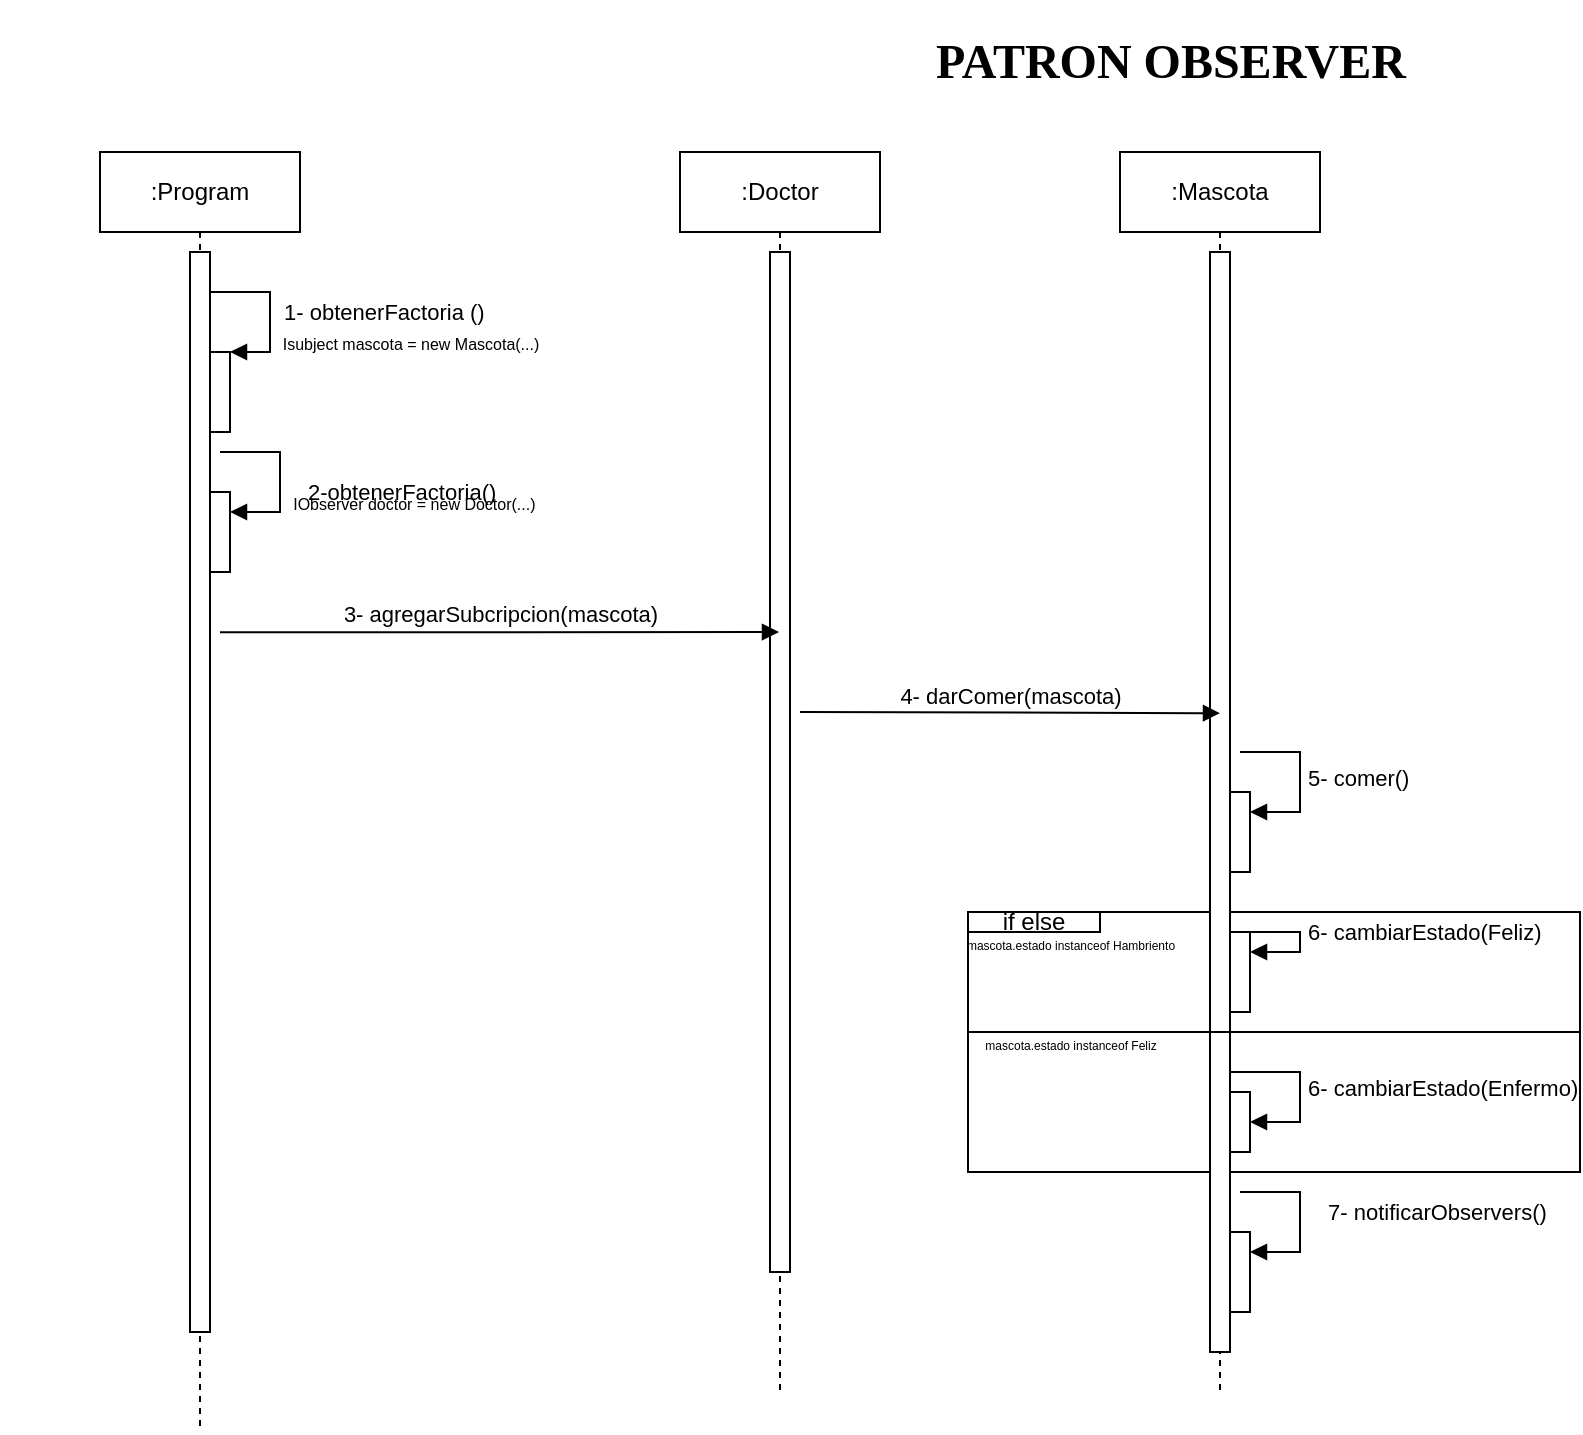 <mxfile version="21.5.0" type="device">
  <diagram name="Página-1" id="ezZ7lonAJ3D66pZzAbyr">
    <mxGraphModel dx="2345" dy="636" grid="1" gridSize="10" guides="1" tooltips="1" connect="1" arrows="1" fold="1" page="1" pageScale="1" pageWidth="827" pageHeight="1169" math="0" shadow="0">
      <root>
        <mxCell id="0" />
        <mxCell id="1" parent="0" />
        <mxCell id="49Bza8QTBs6I_1MEV2yu-22" value="" style="html=1;whiteSpace=wrap;" vertex="1" parent="1">
          <mxGeometry x="304" y="460" width="306" height="130" as="geometry" />
        </mxCell>
        <mxCell id="49Bza8QTBs6I_1MEV2yu-2" value="&lt;h1&gt;&lt;font style=&quot;font-size: 24px;&quot; face=&quot;Comic Sans MS&quot;&gt;PATRON OBSERVER&lt;/font&gt;&lt;/h1&gt;" style="text;html=1;strokeColor=none;fillColor=none;align=center;verticalAlign=middle;whiteSpace=wrap;rounded=0;" vertex="1" parent="1">
          <mxGeometry x="250" y="20" width="311" height="30" as="geometry" />
        </mxCell>
        <mxCell id="49Bza8QTBs6I_1MEV2yu-3" value=":Program" style="shape=umlLifeline;perimeter=lifelinePerimeter;whiteSpace=wrap;html=1;container=1;dropTarget=0;collapsible=0;recursiveResize=0;outlineConnect=0;portConstraint=eastwest;newEdgeStyle={&quot;edgeStyle&quot;:&quot;elbowEdgeStyle&quot;,&quot;elbow&quot;:&quot;vertical&quot;,&quot;curved&quot;:0,&quot;rounded&quot;:0};" vertex="1" parent="1">
          <mxGeometry x="-130" y="80" width="100" height="640" as="geometry" />
        </mxCell>
        <mxCell id="49Bza8QTBs6I_1MEV2yu-5" value="" style="html=1;points=[];perimeter=orthogonalPerimeter;outlineConnect=0;targetShapes=umlLifeline;portConstraint=eastwest;newEdgeStyle={&quot;edgeStyle&quot;:&quot;elbowEdgeStyle&quot;,&quot;elbow&quot;:&quot;vertical&quot;,&quot;curved&quot;:0,&quot;rounded&quot;:0};" vertex="1" parent="49Bza8QTBs6I_1MEV2yu-3">
          <mxGeometry x="45" y="50" width="10" height="540" as="geometry" />
        </mxCell>
        <mxCell id="49Bza8QTBs6I_1MEV2yu-6" value="" style="html=1;points=[];perimeter=orthogonalPerimeter;outlineConnect=0;targetShapes=umlLifeline;portConstraint=eastwest;newEdgeStyle={&quot;edgeStyle&quot;:&quot;elbowEdgeStyle&quot;,&quot;elbow&quot;:&quot;vertical&quot;,&quot;curved&quot;:0,&quot;rounded&quot;:0};" vertex="1" parent="49Bza8QTBs6I_1MEV2yu-3">
          <mxGeometry x="55" y="170" width="10" height="40" as="geometry" />
        </mxCell>
        <mxCell id="49Bza8QTBs6I_1MEV2yu-7" value="2-obtenerFactoria()" style="html=1;align=left;spacingLeft=2;endArrow=block;rounded=0;edgeStyle=orthogonalEdgeStyle;curved=0;rounded=0;" edge="1" target="49Bza8QTBs6I_1MEV2yu-6" parent="49Bza8QTBs6I_1MEV2yu-3">
          <mxGeometry x="0.176" y="10" relative="1" as="geometry">
            <mxPoint x="60" y="150" as="sourcePoint" />
            <Array as="points">
              <mxPoint x="90" y="180" />
            </Array>
            <mxPoint as="offset" />
          </mxGeometry>
        </mxCell>
        <mxCell id="49Bza8QTBs6I_1MEV2yu-9" value="" style="html=1;points=[];perimeter=orthogonalPerimeter;outlineConnect=0;targetShapes=umlLifeline;portConstraint=eastwest;newEdgeStyle={&quot;edgeStyle&quot;:&quot;elbowEdgeStyle&quot;,&quot;elbow&quot;:&quot;vertical&quot;,&quot;curved&quot;:0,&quot;rounded&quot;:0};" vertex="1" parent="49Bza8QTBs6I_1MEV2yu-3">
          <mxGeometry x="55" y="100" width="10" height="40" as="geometry" />
        </mxCell>
        <mxCell id="49Bza8QTBs6I_1MEV2yu-10" value="&amp;nbsp;1- obtenerFactoria ()" style="html=1;align=left;spacingLeft=2;endArrow=block;rounded=0;edgeStyle=orthogonalEdgeStyle;curved=0;rounded=0;" edge="1" target="49Bza8QTBs6I_1MEV2yu-9" parent="49Bza8QTBs6I_1MEV2yu-3">
          <mxGeometry relative="1" as="geometry">
            <mxPoint x="55" y="70" as="sourcePoint" />
            <Array as="points">
              <mxPoint x="85" y="100" />
            </Array>
            <mxPoint as="offset" />
          </mxGeometry>
        </mxCell>
        <mxCell id="49Bza8QTBs6I_1MEV2yu-4" value=":Doctor" style="shape=umlLifeline;perimeter=lifelinePerimeter;whiteSpace=wrap;html=1;container=1;dropTarget=0;collapsible=0;recursiveResize=0;outlineConnect=0;portConstraint=eastwest;newEdgeStyle={&quot;edgeStyle&quot;:&quot;elbowEdgeStyle&quot;,&quot;elbow&quot;:&quot;vertical&quot;,&quot;curved&quot;:0,&quot;rounded&quot;:0};" vertex="1" parent="1">
          <mxGeometry x="160" y="80" width="100" height="620" as="geometry" />
        </mxCell>
        <mxCell id="49Bza8QTBs6I_1MEV2yu-12" value="" style="html=1;points=[];perimeter=orthogonalPerimeter;outlineConnect=0;targetShapes=umlLifeline;portConstraint=eastwest;newEdgeStyle={&quot;edgeStyle&quot;:&quot;elbowEdgeStyle&quot;,&quot;elbow&quot;:&quot;vertical&quot;,&quot;curved&quot;:0,&quot;rounded&quot;:0};" vertex="1" parent="49Bza8QTBs6I_1MEV2yu-4">
          <mxGeometry x="45" y="50" width="10" height="510" as="geometry" />
        </mxCell>
        <mxCell id="49Bza8QTBs6I_1MEV2yu-8" value="&amp;nbsp; &amp;nbsp; &lt;span style=&quot;white-space: pre;&quot;&gt;&#x9;&lt;/span&gt;&lt;span style=&quot;white-space: pre;&quot;&gt;&#x9;&lt;/span&gt;&lt;span style=&quot;white-space: pre;&quot;&gt;&#x9;&lt;/span&gt;&lt;span style=&quot;white-space: pre;&quot;&gt;&#x9;&lt;/span&gt;&lt;span style=&quot;white-space: pre;&quot;&gt;&#x9;&lt;/span&gt;&lt;font style=&quot;font-size: 8px;&quot;&gt;IObserver doctor = new Doctor(...)&lt;/font&gt;" style="text;html=1;align=center;verticalAlign=middle;resizable=0;points=[];autosize=1;strokeColor=none;fillColor=none;" vertex="1" parent="1">
          <mxGeometry x="-180" y="240" width="280" height="30" as="geometry" />
        </mxCell>
        <mxCell id="49Bza8QTBs6I_1MEV2yu-11" value="&lt;font style=&quot;font-size: 8px;&quot;&gt;Isubject mascota = new Mascota(...)&lt;/font&gt;" style="text;html=1;align=center;verticalAlign=middle;resizable=0;points=[];autosize=1;strokeColor=none;fillColor=none;" vertex="1" parent="1">
          <mxGeometry x="-50" y="160" width="150" height="30" as="geometry" />
        </mxCell>
        <mxCell id="49Bza8QTBs6I_1MEV2yu-13" value="3- agregarSubcripcion(mascota)" style="html=1;verticalAlign=bottom;endArrow=block;edgeStyle=elbowEdgeStyle;elbow=vertical;curved=0;rounded=0;" edge="1" parent="1" target="49Bza8QTBs6I_1MEV2yu-4">
          <mxGeometry width="80" relative="1" as="geometry">
            <mxPoint x="-70" y="320.17" as="sourcePoint" />
            <mxPoint x="10" y="320.17" as="targetPoint" />
          </mxGeometry>
        </mxCell>
        <mxCell id="49Bza8QTBs6I_1MEV2yu-14" value=":Mascota" style="shape=umlLifeline;perimeter=lifelinePerimeter;whiteSpace=wrap;html=1;container=1;dropTarget=0;collapsible=0;recursiveResize=0;outlineConnect=0;portConstraint=eastwest;newEdgeStyle={&quot;edgeStyle&quot;:&quot;elbowEdgeStyle&quot;,&quot;elbow&quot;:&quot;vertical&quot;,&quot;curved&quot;:0,&quot;rounded&quot;:0};" vertex="1" parent="1">
          <mxGeometry x="380" y="80" width="100" height="620" as="geometry" />
        </mxCell>
        <mxCell id="49Bza8QTBs6I_1MEV2yu-15" value="" style="html=1;points=[];perimeter=orthogonalPerimeter;outlineConnect=0;targetShapes=umlLifeline;portConstraint=eastwest;newEdgeStyle={&quot;edgeStyle&quot;:&quot;elbowEdgeStyle&quot;,&quot;elbow&quot;:&quot;vertical&quot;,&quot;curved&quot;:0,&quot;rounded&quot;:0};" vertex="1" parent="49Bza8QTBs6I_1MEV2yu-14">
          <mxGeometry x="45" y="50" width="10" height="550" as="geometry" />
        </mxCell>
        <mxCell id="49Bza8QTBs6I_1MEV2yu-18" value="" style="html=1;points=[];perimeter=orthogonalPerimeter;outlineConnect=0;targetShapes=umlLifeline;portConstraint=eastwest;newEdgeStyle={&quot;edgeStyle&quot;:&quot;elbowEdgeStyle&quot;,&quot;elbow&quot;:&quot;vertical&quot;,&quot;curved&quot;:0,&quot;rounded&quot;:0};" vertex="1" parent="49Bza8QTBs6I_1MEV2yu-14">
          <mxGeometry x="55" y="320" width="10" height="40" as="geometry" />
        </mxCell>
        <mxCell id="49Bza8QTBs6I_1MEV2yu-19" value="5- comer()" style="html=1;align=left;spacingLeft=2;endArrow=block;rounded=0;edgeStyle=orthogonalEdgeStyle;curved=0;rounded=0;" edge="1" target="49Bza8QTBs6I_1MEV2yu-18" parent="49Bza8QTBs6I_1MEV2yu-14">
          <mxGeometry relative="1" as="geometry">
            <mxPoint x="60" y="300" as="sourcePoint" />
            <Array as="points">
              <mxPoint x="90" y="330" />
            </Array>
          </mxGeometry>
        </mxCell>
        <mxCell id="49Bza8QTBs6I_1MEV2yu-29" value="" style="html=1;points=[];perimeter=orthogonalPerimeter;outlineConnect=0;targetShapes=umlLifeline;portConstraint=eastwest;newEdgeStyle={&quot;edgeStyle&quot;:&quot;elbowEdgeStyle&quot;,&quot;elbow&quot;:&quot;vertical&quot;,&quot;curved&quot;:0,&quot;rounded&quot;:0};" vertex="1" parent="49Bza8QTBs6I_1MEV2yu-14">
          <mxGeometry x="55" y="390" width="10" height="40" as="geometry" />
        </mxCell>
        <mxCell id="49Bza8QTBs6I_1MEV2yu-30" value="6- cambiarEstado(Feliz)" style="html=1;align=left;spacingLeft=2;endArrow=block;rounded=0;edgeStyle=orthogonalEdgeStyle;curved=0;rounded=0;" edge="1" target="49Bza8QTBs6I_1MEV2yu-29" parent="49Bza8QTBs6I_1MEV2yu-14" source="49Bza8QTBs6I_1MEV2yu-15">
          <mxGeometry relative="1" as="geometry">
            <mxPoint x="60" y="370" as="sourcePoint" />
            <Array as="points">
              <mxPoint x="90" y="390" />
              <mxPoint x="90" y="400" />
            </Array>
          </mxGeometry>
        </mxCell>
        <mxCell id="49Bza8QTBs6I_1MEV2yu-31" value="" style="html=1;points=[];perimeter=orthogonalPerimeter;outlineConnect=0;targetShapes=umlLifeline;portConstraint=eastwest;newEdgeStyle={&quot;edgeStyle&quot;:&quot;elbowEdgeStyle&quot;,&quot;elbow&quot;:&quot;vertical&quot;,&quot;curved&quot;:0,&quot;rounded&quot;:0};" vertex="1" parent="49Bza8QTBs6I_1MEV2yu-14">
          <mxGeometry x="55" y="470" width="10" height="30" as="geometry" />
        </mxCell>
        <mxCell id="49Bza8QTBs6I_1MEV2yu-32" value="6- cambiarEstado(Enfermo)" style="html=1;align=left;spacingLeft=2;endArrow=block;rounded=0;edgeStyle=orthogonalEdgeStyle;curved=0;rounded=0;" edge="1" target="49Bza8QTBs6I_1MEV2yu-31" parent="49Bza8QTBs6I_1MEV2yu-14" source="49Bza8QTBs6I_1MEV2yu-15">
          <mxGeometry relative="1" as="geometry">
            <mxPoint x="60" y="450" as="sourcePoint" />
            <Array as="points">
              <mxPoint x="90" y="460" />
              <mxPoint x="90" y="485" />
            </Array>
          </mxGeometry>
        </mxCell>
        <mxCell id="49Bza8QTBs6I_1MEV2yu-34" value="" style="html=1;points=[];perimeter=orthogonalPerimeter;outlineConnect=0;targetShapes=umlLifeline;portConstraint=eastwest;newEdgeStyle={&quot;edgeStyle&quot;:&quot;elbowEdgeStyle&quot;,&quot;elbow&quot;:&quot;vertical&quot;,&quot;curved&quot;:0,&quot;rounded&quot;:0};" vertex="1" parent="49Bza8QTBs6I_1MEV2yu-14">
          <mxGeometry x="55" y="540" width="10" height="40" as="geometry" />
        </mxCell>
        <mxCell id="49Bza8QTBs6I_1MEV2yu-35" value="7- notificarObservers()" style="html=1;align=left;spacingLeft=2;endArrow=block;rounded=0;edgeStyle=orthogonalEdgeStyle;curved=0;rounded=0;" edge="1" target="49Bza8QTBs6I_1MEV2yu-34" parent="49Bza8QTBs6I_1MEV2yu-14">
          <mxGeometry x="-0.059" y="10" relative="1" as="geometry">
            <mxPoint x="60" y="520" as="sourcePoint" />
            <Array as="points">
              <mxPoint x="90" y="550" />
            </Array>
            <mxPoint as="offset" />
          </mxGeometry>
        </mxCell>
        <mxCell id="49Bza8QTBs6I_1MEV2yu-16" value="4- darComer(mascota)" style="html=1;verticalAlign=bottom;endArrow=block;edgeStyle=elbowEdgeStyle;elbow=vertical;curved=0;rounded=0;" edge="1" parent="1">
          <mxGeometry width="80" relative="1" as="geometry">
            <mxPoint x="220" y="360" as="sourcePoint" />
            <mxPoint x="430" y="361" as="targetPoint" />
            <Array as="points">
              <mxPoint x="350" y="360.59" />
            </Array>
          </mxGeometry>
        </mxCell>
        <mxCell id="49Bza8QTBs6I_1MEV2yu-23" value="if else" style="html=1;whiteSpace=wrap;" vertex="1" parent="1">
          <mxGeometry x="304" y="460" width="66" height="10" as="geometry" />
        </mxCell>
        <mxCell id="49Bza8QTBs6I_1MEV2yu-24" value="" style="line;strokeWidth=1;fillColor=none;align=left;verticalAlign=middle;spacingTop=-1;spacingLeft=3;spacingRight=3;rotatable=0;labelPosition=right;points=[];portConstraint=eastwest;strokeColor=inherit;" vertex="1" parent="1">
          <mxGeometry x="304" y="516" width="306" height="8" as="geometry" />
        </mxCell>
        <mxCell id="49Bza8QTBs6I_1MEV2yu-25" value="&lt;font style=&quot;font-size: 6px;&quot;&gt;mascota.estado instanceof Hambriento&lt;/font&gt;" style="text;html=1;align=center;verticalAlign=middle;resizable=0;points=[];autosize=1;strokeColor=none;fillColor=none;" vertex="1" parent="1">
          <mxGeometry x="290" y="460" width="130" height="30" as="geometry" />
        </mxCell>
        <mxCell id="49Bza8QTBs6I_1MEV2yu-26" value="&lt;font style=&quot;font-size: 6px;&quot;&gt;mascota.estado instanceof Feliz&lt;/font&gt;" style="text;html=1;align=center;verticalAlign=middle;resizable=0;points=[];autosize=1;strokeColor=none;fillColor=none;" vertex="1" parent="1">
          <mxGeometry x="300" y="510" width="110" height="30" as="geometry" />
        </mxCell>
      </root>
    </mxGraphModel>
  </diagram>
</mxfile>
